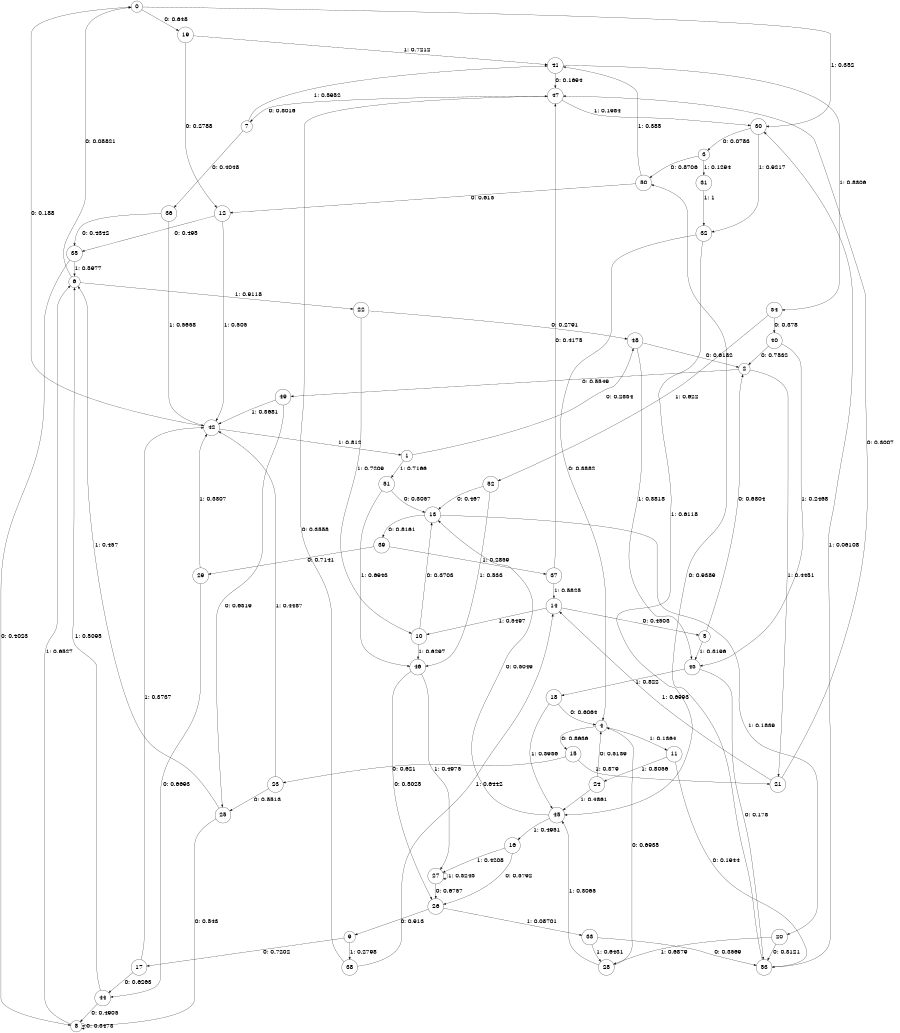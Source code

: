digraph "ch16concat_phase3_L7" {
size = "6,8.5";
ratio = "fill";
node [shape = circle];
node [fontsize = 24];
edge [fontsize = 24];
0 -> 19 [label = "0: 0.648    "];
0 -> 30 [label = "1: 0.352    "];
1 -> 48 [label = "0: 0.2834   "];
1 -> 51 [label = "1: 0.7166   "];
2 -> 49 [label = "0: 0.5549   "];
2 -> 21 [label = "1: 0.4451   "];
3 -> 50 [label = "0: 0.8706   "];
3 -> 31 [label = "1: 0.1294   "];
4 -> 15 [label = "0: 0.8636   "];
4 -> 11 [label = "1: 0.1364   "];
5 -> 2 [label = "0: 0.6804   "];
5 -> 43 [label = "1: 0.3196   "];
6 -> 0 [label = "0: 0.08821  "];
6 -> 22 [label = "1: 0.9118   "];
7 -> 36 [label = "0: 0.4048   "];
7 -> 41 [label = "1: 0.5952   "];
8 -> 8 [label = "0: 0.3473   "];
8 -> 6 [label = "1: 0.6527   "];
9 -> 17 [label = "0: 0.7202   "];
9 -> 38 [label = "1: 0.2798   "];
10 -> 13 [label = "0: 0.3703   "];
10 -> 46 [label = "1: 0.6297   "];
11 -> 53 [label = "0: 0.1944   "];
11 -> 24 [label = "1: 0.8056   "];
12 -> 35 [label = "0: 0.495    "];
12 -> 42 [label = "1: 0.505    "];
13 -> 39 [label = "0: 0.8161   "];
13 -> 20 [label = "1: 0.1839   "];
14 -> 5 [label = "0: 0.4503   "];
14 -> 10 [label = "1: 0.5497   "];
15 -> 23 [label = "0: 0.621    "];
15 -> 21 [label = "1: 0.379    "];
16 -> 26 [label = "0: 0.5792   "];
16 -> 27 [label = "1: 0.4208   "];
17 -> 44 [label = "0: 0.6263   "];
17 -> 42 [label = "1: 0.3737   "];
18 -> 4 [label = "0: 0.6064   "];
18 -> 45 [label = "1: 0.3936   "];
19 -> 12 [label = "0: 0.2788   "];
19 -> 41 [label = "1: 0.7212   "];
20 -> 53 [label = "0: 0.3121   "];
20 -> 28 [label = "1: 0.6879   "];
21 -> 47 [label = "0: 0.3007   "];
21 -> 14 [label = "1: 0.6993   "];
22 -> 48 [label = "0: 0.2791   "];
22 -> 10 [label = "1: 0.7209   "];
23 -> 25 [label = "0: 0.5513   "];
23 -> 42 [label = "1: 0.4487   "];
24 -> 4 [label = "0: 0.5139   "];
24 -> 45 [label = "1: 0.4861   "];
25 -> 8 [label = "0: 0.543    "];
25 -> 6 [label = "1: 0.457    "];
26 -> 9 [label = "0: 0.913    "];
26 -> 33 [label = "1: 0.08701  "];
27 -> 26 [label = "0: 0.6757   "];
27 -> 27 [label = "1: 0.3243   "];
28 -> 4 [label = "0: 0.6935   "];
28 -> 45 [label = "1: 0.3065   "];
29 -> 44 [label = "0: 0.6693   "];
29 -> 42 [label = "1: 0.3307   "];
30 -> 3 [label = "0: 0.0783   "];
30 -> 32 [label = "1: 0.9217   "];
31 -> 32 [label = "1: 1        "];
32 -> 4 [label = "0: 0.3882   "];
32 -> 45 [label = "1: 0.6118   "];
33 -> 53 [label = "0: 0.3569   "];
33 -> 28 [label = "1: 0.6431   "];
34 -> 40 [label = "0: 0.378    "];
34 -> 52 [label = "1: 0.622    "];
35 -> 8 [label = "0: 0.4023   "];
35 -> 6 [label = "1: 0.5977   "];
36 -> 35 [label = "0: 0.4342   "];
36 -> 42 [label = "1: 0.5658   "];
37 -> 47 [label = "0: 0.4175   "];
37 -> 14 [label = "1: 0.5825   "];
38 -> 47 [label = "0: 0.3558   "];
38 -> 14 [label = "1: 0.6442   "];
39 -> 29 [label = "0: 0.7141   "];
39 -> 37 [label = "1: 0.2859   "];
40 -> 2 [label = "0: 0.7532   "];
40 -> 43 [label = "1: 0.2468   "];
41 -> 47 [label = "0: 0.1694   "];
41 -> 34 [label = "1: 0.8306   "];
42 -> 0 [label = "0: 0.188    "];
42 -> 1 [label = "1: 0.812    "];
43 -> 53 [label = "0: 0.178    "];
43 -> 18 [label = "1: 0.822    "];
44 -> 8 [label = "0: 0.4905   "];
44 -> 6 [label = "1: 0.5095   "];
45 -> 13 [label = "0: 0.5049   "];
45 -> 16 [label = "1: 0.4951   "];
46 -> 26 [label = "0: 0.5025   "];
46 -> 27 [label = "1: 0.4975   "];
47 -> 7 [label = "0: 0.8016   "];
47 -> 30 [label = "1: 0.1984   "];
48 -> 2 [label = "0: 0.6182   "];
48 -> 43 [label = "1: 0.3818   "];
49 -> 25 [label = "0: 0.6319   "];
49 -> 42 [label = "1: 0.3681   "];
50 -> 12 [label = "0: 0.615    "];
50 -> 41 [label = "1: 0.385    "];
51 -> 13 [label = "0: 0.3057   "];
51 -> 46 [label = "1: 0.6943   "];
52 -> 13 [label = "0: 0.467    "];
52 -> 46 [label = "1: 0.533    "];
53 -> 50 [label = "0: 0.9389   "];
53 -> 30 [label = "1: 0.06108  "];
}